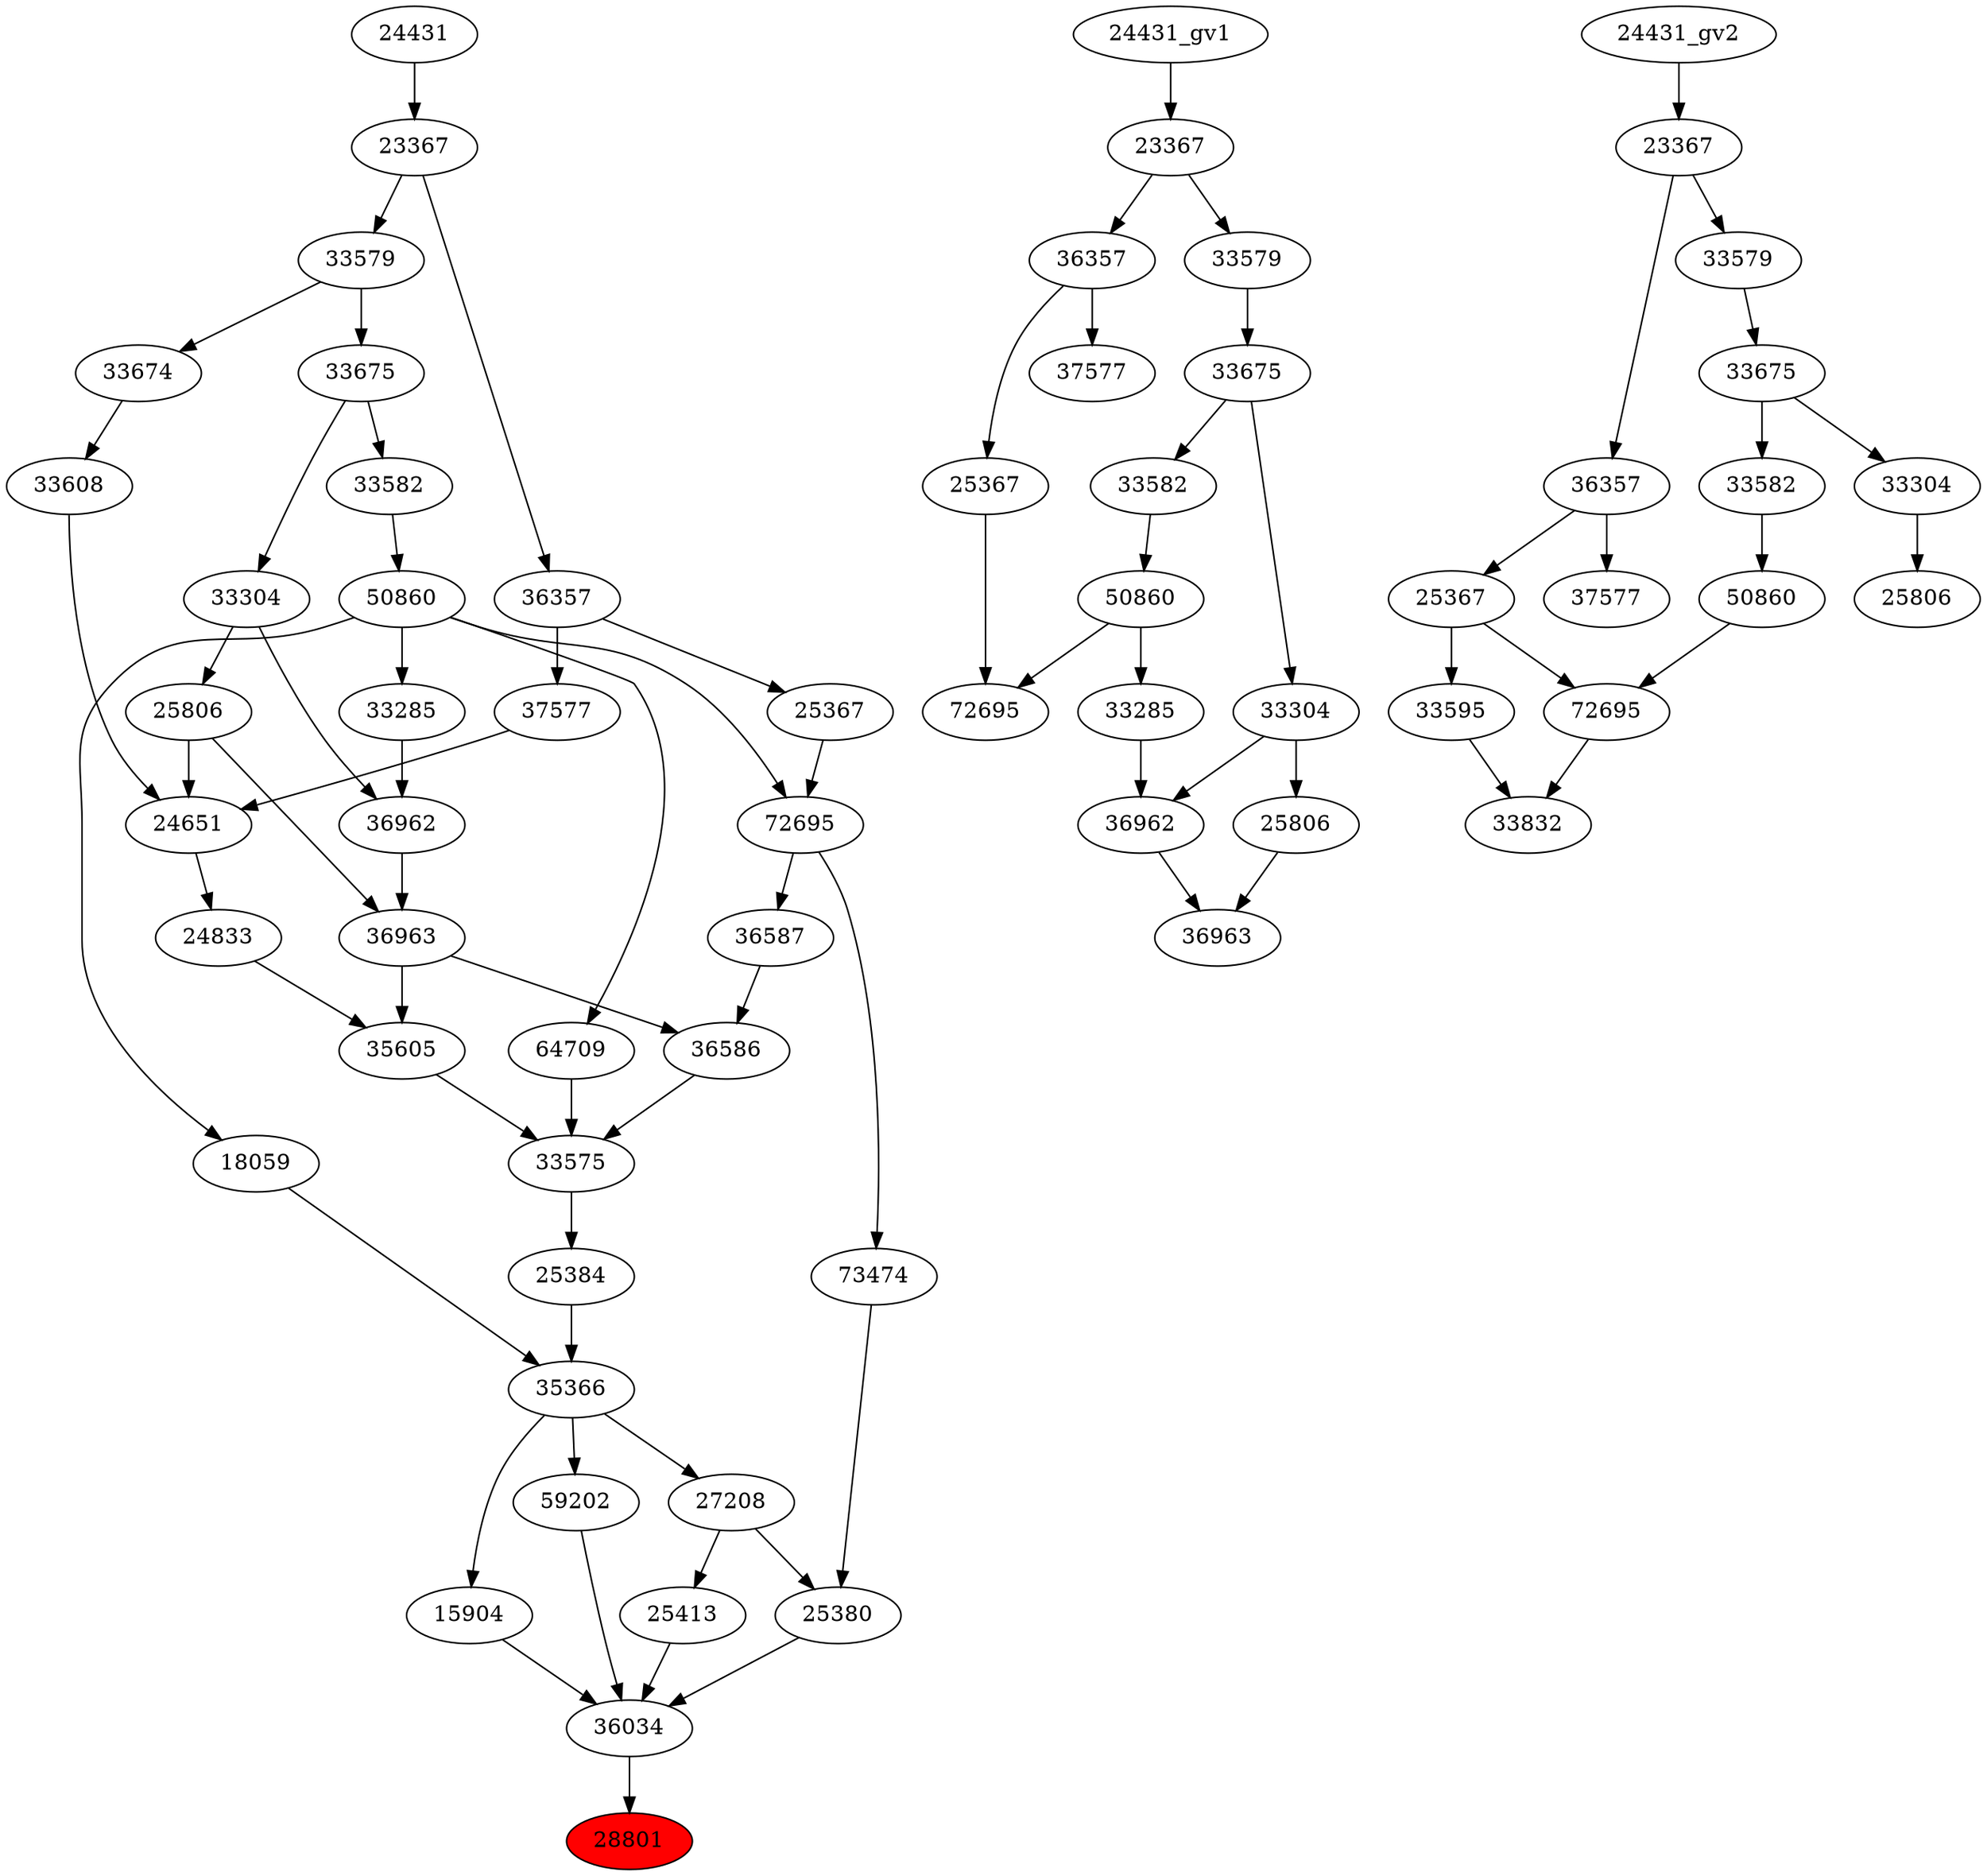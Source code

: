 strict digraph root {
	node [label="\N"];
	{
		node [fillcolor="",
			label="\N",
			style=""
		];
		28801		 [fillcolor=red,
			label=28801,
			style=filled];
		36034		 [label=36034];
		36034 -> 28801;
		25413		 [label=25413];
		25413 -> 36034;
		15904		 [label=15904];
		15904 -> 36034;
		59202		 [label=59202];
		59202 -> 36034;
		25380		 [label=25380];
		25380 -> 36034;
		27208		 [label=27208];
		27208 -> 25413;
		27208 -> 25380;
		35366		 [label=35366];
		35366 -> 15904;
		35366 -> 59202;
		35366 -> 27208;
		73474		 [label=73474];
		73474 -> 25380;
		25384		 [label=25384];
		25384 -> 35366;
		18059		 [label=18059];
		18059 -> 35366;
		72695		 [label=72695];
		72695 -> 73474;
		36587		 [label=36587];
		72695 -> 36587;
		33575		 [label=33575];
		33575 -> 25384;
		50860		 [label=50860];
		50860 -> 18059;
		50860 -> 72695;
		64709		 [label=64709];
		50860 -> 64709;
		33285		 [label=33285];
		50860 -> 33285;
		25367		 [label=25367];
		25367 -> 72695;
		36586		 [label=36586];
		36586 -> 33575;
		35605		 [label=35605];
		35605 -> 33575;
		64709 -> 33575;
		33582		 [label=33582];
		33582 -> 50860;
		36357		 [label=36357];
		36357 -> 25367;
		37577		 [label=37577];
		36357 -> 37577;
		36587 -> 36586;
		36963		 [label=36963];
		36963 -> 36586;
		36963 -> 35605;
		24833		 [label=24833];
		24833 -> 35605;
		33675		 [label=33675];
		33675 -> 33582;
		33304		 [label=33304];
		33675 -> 33304;
		23367		 [label=23367];
		23367 -> 36357;
		33579		 [label=33579];
		23367 -> 33579;
		36962		 [label=36962];
		36962 -> 36963;
		25806		 [label=25806];
		25806 -> 36963;
		24651		 [label=24651];
		25806 -> 24651;
		24651 -> 24833;
		33579 -> 33675;
		33674		 [label=33674];
		33579 -> 33674;
		24431		 [label=24431];
		24431 -> 23367;
		33285 -> 36962;
		33304 -> 36962;
		33304 -> 25806;
		33608		 [label=33608];
		33608 -> 24651;
		37577 -> 24651;
		33674 -> 33608;
	}
	{
		node [label="\N"];
		"72695_gv1"		 [label=72695];
		"50860_gv1"		 [label=50860];
		"50860_gv1" -> "72695_gv1";
		"33285_gv1"		 [label=33285];
		"50860_gv1" -> "33285_gv1";
		"25367_gv1"		 [label=25367];
		"25367_gv1" -> "72695_gv1";
		"33582_gv1"		 [label=33582];
		"33582_gv1" -> "50860_gv1";
		"36357_gv1"		 [label=36357];
		"36357_gv1" -> "25367_gv1";
		"37577_gv1"		 [label=37577];
		"36357_gv1" -> "37577_gv1";
		"33675_gv1"		 [label=33675];
		"33675_gv1" -> "33582_gv1";
		"33304_gv1"		 [label=33304];
		"33675_gv1" -> "33304_gv1";
		"23367_gv1"		 [label=23367];
		"23367_gv1" -> "36357_gv1";
		"33579_gv1"		 [label=33579];
		"23367_gv1" -> "33579_gv1";
		"36963_gv1"		 [label=36963];
		"36962_gv1"		 [label=36962];
		"36962_gv1" -> "36963_gv1";
		"25806_gv1"		 [label=25806];
		"25806_gv1" -> "36963_gv1";
		"33579_gv1" -> "33675_gv1";
		"24431_gv1" -> "23367_gv1";
		"33285_gv1" -> "36962_gv1";
		"33304_gv1" -> "36962_gv1";
		"33304_gv1" -> "25806_gv1";
	}
	{
		node [label="\N"];
		33832		 [label=33832];
		"72695_gv2"		 [label=72695];
		"72695_gv2" -> 33832;
		33595		 [label=33595];
		33595 -> 33832;
		"50860_gv2"		 [label=50860];
		"50860_gv2" -> "72695_gv2";
		"33582_gv2"		 [label=33582];
		"33582_gv2" -> "50860_gv2";
		"25367_gv2"		 [label=25367];
		"25367_gv2" -> "72695_gv2";
		"25367_gv2" -> 33595;
		"25806_gv2"		 [label=25806];
		"33304_gv2"		 [label=33304];
		"33304_gv2" -> "25806_gv2";
		"37577_gv2"		 [label=37577];
		"36357_gv2"		 [label=36357];
		"36357_gv2" -> "25367_gv2";
		"36357_gv2" -> "37577_gv2";
		"33675_gv2"		 [label=33675];
		"33675_gv2" -> "33582_gv2";
		"33675_gv2" -> "33304_gv2";
		"23367_gv2"		 [label=23367];
		"23367_gv2" -> "36357_gv2";
		"33579_gv2"		 [label=33579];
		"23367_gv2" -> "33579_gv2";
		"33579_gv2" -> "33675_gv2";
		"24431_gv2" -> "23367_gv2";
	}
}
